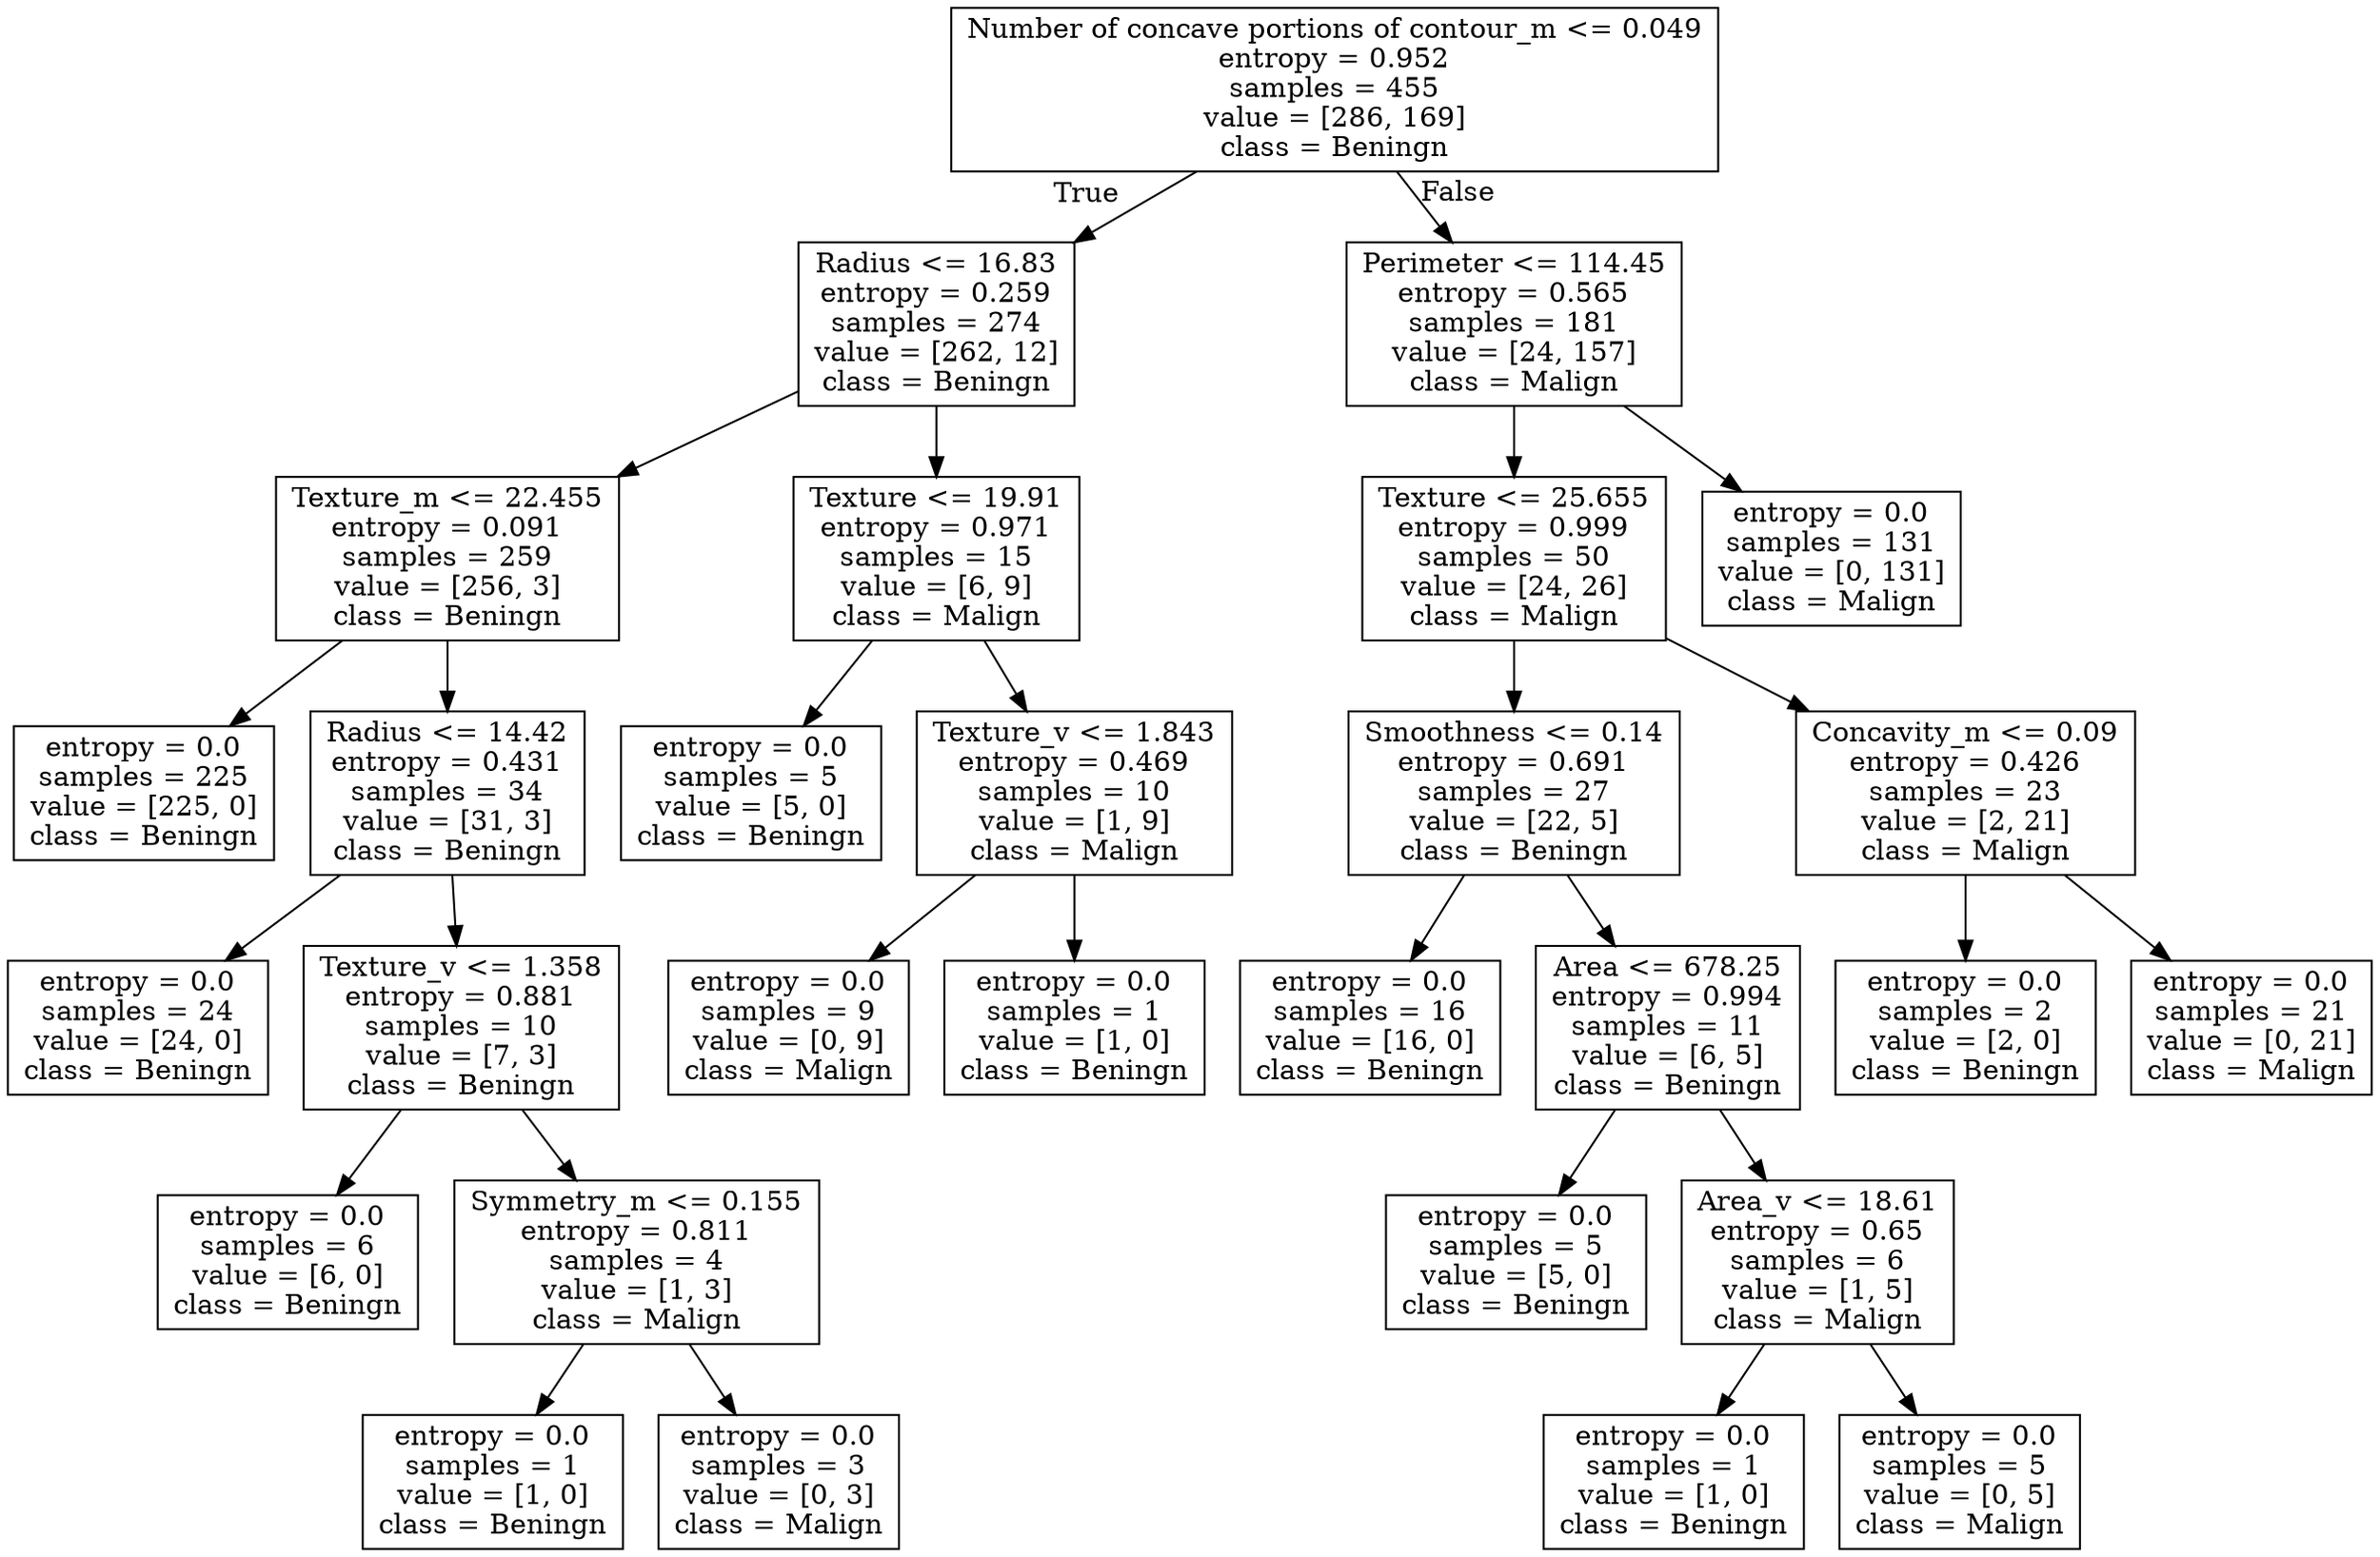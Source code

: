 digraph Tree {
node [shape=box] ;
0 [label="Number of concave portions of contour_m <= 0.049\nentropy = 0.952\nsamples = 455\nvalue = [286, 169]\nclass = Beningn"] ;
1 [label="Radius <= 16.83\nentropy = 0.259\nsamples = 274\nvalue = [262, 12]\nclass = Beningn"] ;
0 -> 1 [labeldistance=2.5, labelangle=45, headlabel="True"] ;
2 [label="Texture_m <= 22.455\nentropy = 0.091\nsamples = 259\nvalue = [256, 3]\nclass = Beningn"] ;
1 -> 2 ;
3 [label="entropy = 0.0\nsamples = 225\nvalue = [225, 0]\nclass = Beningn"] ;
2 -> 3 ;
4 [label="Radius <= 14.42\nentropy = 0.431\nsamples = 34\nvalue = [31, 3]\nclass = Beningn"] ;
2 -> 4 ;
5 [label="entropy = 0.0\nsamples = 24\nvalue = [24, 0]\nclass = Beningn"] ;
4 -> 5 ;
6 [label="Texture_v <= 1.358\nentropy = 0.881\nsamples = 10\nvalue = [7, 3]\nclass = Beningn"] ;
4 -> 6 ;
7 [label="entropy = 0.0\nsamples = 6\nvalue = [6, 0]\nclass = Beningn"] ;
6 -> 7 ;
8 [label="Symmetry_m <= 0.155\nentropy = 0.811\nsamples = 4\nvalue = [1, 3]\nclass = Malign"] ;
6 -> 8 ;
9 [label="entropy = 0.0\nsamples = 1\nvalue = [1, 0]\nclass = Beningn"] ;
8 -> 9 ;
10 [label="entropy = 0.0\nsamples = 3\nvalue = [0, 3]\nclass = Malign"] ;
8 -> 10 ;
11 [label="Texture <= 19.91\nentropy = 0.971\nsamples = 15\nvalue = [6, 9]\nclass = Malign"] ;
1 -> 11 ;
12 [label="entropy = 0.0\nsamples = 5\nvalue = [5, 0]\nclass = Beningn"] ;
11 -> 12 ;
13 [label="Texture_v <= 1.843\nentropy = 0.469\nsamples = 10\nvalue = [1, 9]\nclass = Malign"] ;
11 -> 13 ;
14 [label="entropy = 0.0\nsamples = 9\nvalue = [0, 9]\nclass = Malign"] ;
13 -> 14 ;
15 [label="entropy = 0.0\nsamples = 1\nvalue = [1, 0]\nclass = Beningn"] ;
13 -> 15 ;
16 [label="Perimeter <= 114.45\nentropy = 0.565\nsamples = 181\nvalue = [24, 157]\nclass = Malign"] ;
0 -> 16 [labeldistance=2.5, labelangle=-45, headlabel="False"] ;
17 [label="Texture <= 25.655\nentropy = 0.999\nsamples = 50\nvalue = [24, 26]\nclass = Malign"] ;
16 -> 17 ;
18 [label="Smoothness <= 0.14\nentropy = 0.691\nsamples = 27\nvalue = [22, 5]\nclass = Beningn"] ;
17 -> 18 ;
19 [label="entropy = 0.0\nsamples = 16\nvalue = [16, 0]\nclass = Beningn"] ;
18 -> 19 ;
20 [label="Area <= 678.25\nentropy = 0.994\nsamples = 11\nvalue = [6, 5]\nclass = Beningn"] ;
18 -> 20 ;
21 [label="entropy = 0.0\nsamples = 5\nvalue = [5, 0]\nclass = Beningn"] ;
20 -> 21 ;
22 [label="Area_v <= 18.61\nentropy = 0.65\nsamples = 6\nvalue = [1, 5]\nclass = Malign"] ;
20 -> 22 ;
23 [label="entropy = 0.0\nsamples = 1\nvalue = [1, 0]\nclass = Beningn"] ;
22 -> 23 ;
24 [label="entropy = 0.0\nsamples = 5\nvalue = [0, 5]\nclass = Malign"] ;
22 -> 24 ;
25 [label="Concavity_m <= 0.09\nentropy = 0.426\nsamples = 23\nvalue = [2, 21]\nclass = Malign"] ;
17 -> 25 ;
26 [label="entropy = 0.0\nsamples = 2\nvalue = [2, 0]\nclass = Beningn"] ;
25 -> 26 ;
27 [label="entropy = 0.0\nsamples = 21\nvalue = [0, 21]\nclass = Malign"] ;
25 -> 27 ;
28 [label="entropy = 0.0\nsamples = 131\nvalue = [0, 131]\nclass = Malign"] ;
16 -> 28 ;
}